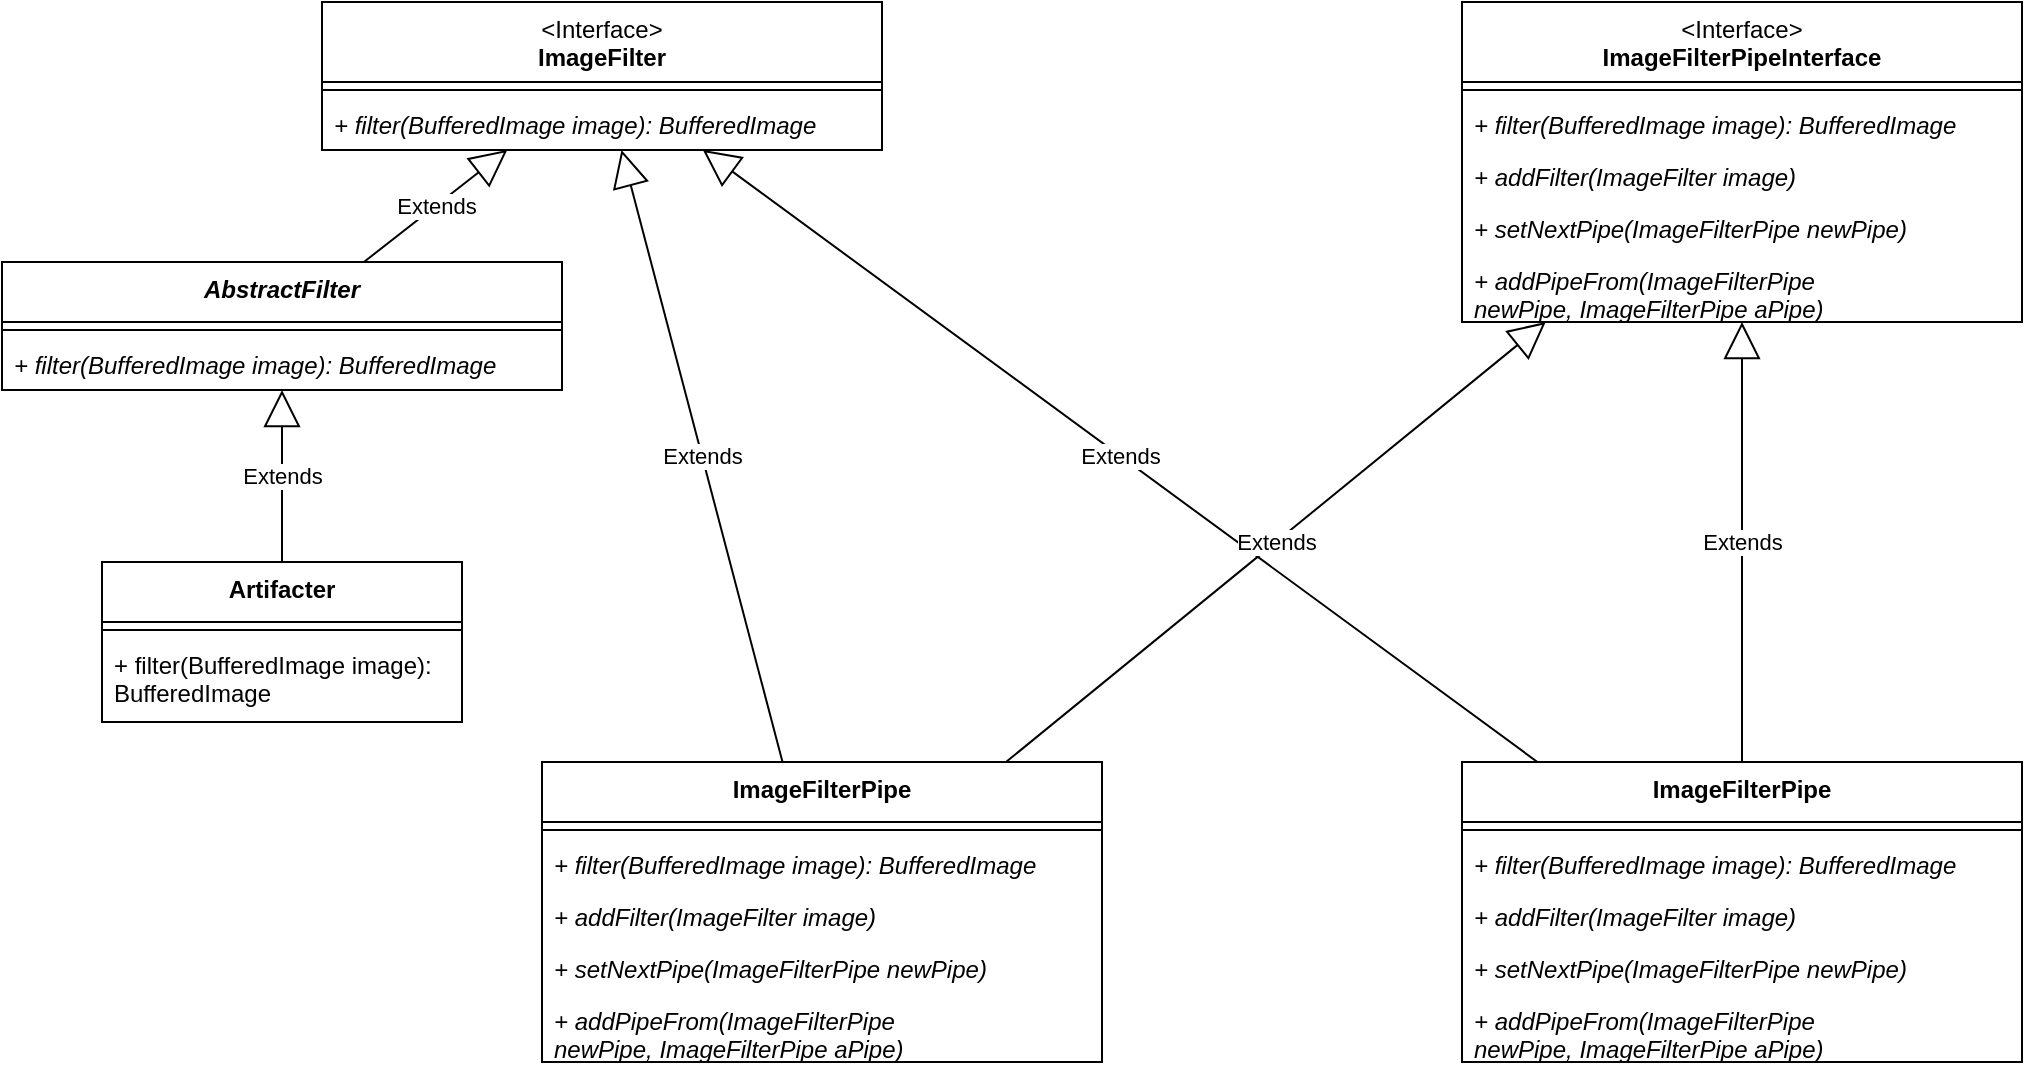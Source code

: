<mxfile version="26.2.14">
  <diagram name="Page-1" id="pUmrEvRPcxrxD352P9Xs">
    <mxGraphModel dx="2272" dy="651" grid="1" gridSize="10" guides="1" tooltips="1" connect="1" arrows="1" fold="1" page="1" pageScale="1" pageWidth="1169" pageHeight="827" math="0" shadow="0">
      <root>
        <mxCell id="0" />
        <mxCell id="1" parent="0" />
        <mxCell id="L1TldIx-KPI5O_lMJ1-w-1" value="&lt;span style=&quot;font-weight: normal;&quot;&gt;&amp;lt;Interface&amp;gt;&lt;/span&gt;&lt;br&gt;ImageFilter" style="swimlane;fontStyle=1;align=center;verticalAlign=top;childLayout=stackLayout;horizontal=1;startSize=40;horizontalStack=0;resizeParent=1;resizeParentMax=0;resizeLast=0;collapsible=1;marginBottom=0;whiteSpace=wrap;html=1;" vertex="1" parent="1">
          <mxGeometry x="80" y="80" width="280" height="74" as="geometry" />
        </mxCell>
        <mxCell id="L1TldIx-KPI5O_lMJ1-w-3" value="" style="line;strokeWidth=1;fillColor=none;align=left;verticalAlign=middle;spacingTop=-1;spacingLeft=3;spacingRight=3;rotatable=0;labelPosition=right;points=[];portConstraint=eastwest;strokeColor=inherit;" vertex="1" parent="L1TldIx-KPI5O_lMJ1-w-1">
          <mxGeometry y="40" width="280" height="8" as="geometry" />
        </mxCell>
        <mxCell id="L1TldIx-KPI5O_lMJ1-w-4" value="&lt;i&gt;+ filter(BufferedImage image): BufferedImage&lt;/i&gt;" style="text;strokeColor=none;fillColor=none;align=left;verticalAlign=top;spacingLeft=4;spacingRight=4;overflow=hidden;rotatable=0;points=[[0,0.5],[1,0.5]];portConstraint=eastwest;whiteSpace=wrap;html=1;" vertex="1" parent="L1TldIx-KPI5O_lMJ1-w-1">
          <mxGeometry y="48" width="280" height="26" as="geometry" />
        </mxCell>
        <mxCell id="L1TldIx-KPI5O_lMJ1-w-5" value="&lt;i&gt;AbstractFilter&lt;/i&gt;" style="swimlane;fontStyle=1;align=center;verticalAlign=top;childLayout=stackLayout;horizontal=1;startSize=30;horizontalStack=0;resizeParent=1;resizeParentMax=0;resizeLast=0;collapsible=1;marginBottom=0;whiteSpace=wrap;html=1;" vertex="1" parent="1">
          <mxGeometry x="-80" y="210" width="280" height="64" as="geometry" />
        </mxCell>
        <mxCell id="L1TldIx-KPI5O_lMJ1-w-6" value="" style="line;strokeWidth=1;fillColor=none;align=left;verticalAlign=middle;spacingTop=-1;spacingLeft=3;spacingRight=3;rotatable=0;labelPosition=right;points=[];portConstraint=eastwest;strokeColor=inherit;" vertex="1" parent="L1TldIx-KPI5O_lMJ1-w-5">
          <mxGeometry y="30" width="280" height="8" as="geometry" />
        </mxCell>
        <mxCell id="L1TldIx-KPI5O_lMJ1-w-7" value="&lt;i&gt;+ filter(BufferedImage image): BufferedImage&lt;/i&gt;" style="text;strokeColor=none;fillColor=none;align=left;verticalAlign=top;spacingLeft=4;spacingRight=4;overflow=hidden;rotatable=0;points=[[0,0.5],[1,0.5]];portConstraint=eastwest;whiteSpace=wrap;html=1;" vertex="1" parent="L1TldIx-KPI5O_lMJ1-w-5">
          <mxGeometry y="38" width="280" height="26" as="geometry" />
        </mxCell>
        <mxCell id="L1TldIx-KPI5O_lMJ1-w-8" value="Extends" style="endArrow=block;endSize=16;endFill=0;html=1;rounded=0;" edge="1" parent="1" source="L1TldIx-KPI5O_lMJ1-w-5" target="L1TldIx-KPI5O_lMJ1-w-1">
          <mxGeometry width="160" relative="1" as="geometry">
            <mxPoint x="10" y="290" as="sourcePoint" />
            <mxPoint x="170" y="290" as="targetPoint" />
          </mxGeometry>
        </mxCell>
        <mxCell id="L1TldIx-KPI5O_lMJ1-w-9" value="Artifacter" style="swimlane;fontStyle=1;align=center;verticalAlign=top;childLayout=stackLayout;horizontal=1;startSize=30;horizontalStack=0;resizeParent=1;resizeParentMax=0;resizeLast=0;collapsible=1;marginBottom=0;whiteSpace=wrap;html=1;" vertex="1" parent="1">
          <mxGeometry x="-30" y="360" width="180" height="80" as="geometry" />
        </mxCell>
        <mxCell id="L1TldIx-KPI5O_lMJ1-w-10" value="" style="line;strokeWidth=1;fillColor=none;align=left;verticalAlign=middle;spacingTop=-1;spacingLeft=3;spacingRight=3;rotatable=0;labelPosition=right;points=[];portConstraint=eastwest;strokeColor=inherit;" vertex="1" parent="L1TldIx-KPI5O_lMJ1-w-9">
          <mxGeometry y="30" width="180" height="8" as="geometry" />
        </mxCell>
        <mxCell id="L1TldIx-KPI5O_lMJ1-w-11" value="&lt;span&gt;+ filter(BufferedImage image): BufferedImage&lt;/span&gt;" style="text;strokeColor=none;fillColor=none;align=left;verticalAlign=top;spacingLeft=4;spacingRight=4;overflow=hidden;rotatable=0;points=[[0,0.5],[1,0.5]];portConstraint=eastwest;whiteSpace=wrap;html=1;fontStyle=0" vertex="1" parent="L1TldIx-KPI5O_lMJ1-w-9">
          <mxGeometry y="38" width="180" height="42" as="geometry" />
        </mxCell>
        <mxCell id="L1TldIx-KPI5O_lMJ1-w-13" value="Extends" style="endArrow=block;endSize=16;endFill=0;html=1;rounded=0;" edge="1" parent="1" source="L1TldIx-KPI5O_lMJ1-w-9" target="L1TldIx-KPI5O_lMJ1-w-5">
          <mxGeometry width="160" relative="1" as="geometry">
            <mxPoint x="300" y="340" as="sourcePoint" />
            <mxPoint x="460" y="340" as="targetPoint" />
          </mxGeometry>
        </mxCell>
        <mxCell id="L1TldIx-KPI5O_lMJ1-w-14" value="&lt;span style=&quot;font-weight: normal;&quot;&gt;&amp;lt;Interface&amp;gt;&lt;/span&gt;&lt;br&gt;ImageFilterPipeInterface" style="swimlane;fontStyle=1;align=center;verticalAlign=top;childLayout=stackLayout;horizontal=1;startSize=40;horizontalStack=0;resizeParent=1;resizeParentMax=0;resizeLast=0;collapsible=1;marginBottom=0;whiteSpace=wrap;html=1;" vertex="1" parent="1">
          <mxGeometry x="650" y="80" width="280" height="160" as="geometry" />
        </mxCell>
        <mxCell id="L1TldIx-KPI5O_lMJ1-w-15" value="" style="line;strokeWidth=1;fillColor=none;align=left;verticalAlign=middle;spacingTop=-1;spacingLeft=3;spacingRight=3;rotatable=0;labelPosition=right;points=[];portConstraint=eastwest;strokeColor=inherit;" vertex="1" parent="L1TldIx-KPI5O_lMJ1-w-14">
          <mxGeometry y="40" width="280" height="8" as="geometry" />
        </mxCell>
        <mxCell id="L1TldIx-KPI5O_lMJ1-w-16" value="&lt;i&gt;+ filter(BufferedImage image): BufferedImage&lt;/i&gt;" style="text;strokeColor=none;fillColor=none;align=left;verticalAlign=top;spacingLeft=4;spacingRight=4;overflow=hidden;rotatable=0;points=[[0,0.5],[1,0.5]];portConstraint=eastwest;whiteSpace=wrap;html=1;" vertex="1" parent="L1TldIx-KPI5O_lMJ1-w-14">
          <mxGeometry y="48" width="280" height="26" as="geometry" />
        </mxCell>
        <mxCell id="L1TldIx-KPI5O_lMJ1-w-17" value="&lt;i&gt;+ addFilter(ImageFilter image)&lt;/i&gt;" style="text;strokeColor=none;fillColor=none;align=left;verticalAlign=top;spacingLeft=4;spacingRight=4;overflow=hidden;rotatable=0;points=[[0,0.5],[1,0.5]];portConstraint=eastwest;whiteSpace=wrap;html=1;" vertex="1" parent="L1TldIx-KPI5O_lMJ1-w-14">
          <mxGeometry y="74" width="280" height="26" as="geometry" />
        </mxCell>
        <mxCell id="L1TldIx-KPI5O_lMJ1-w-18" value="&lt;i&gt;+ setNextPipe(ImageFilterPipe newPipe)&lt;/i&gt;" style="text;strokeColor=none;fillColor=none;align=left;verticalAlign=top;spacingLeft=4;spacingRight=4;overflow=hidden;rotatable=0;points=[[0,0.5],[1,0.5]];portConstraint=eastwest;whiteSpace=wrap;html=1;" vertex="1" parent="L1TldIx-KPI5O_lMJ1-w-14">
          <mxGeometry y="100" width="280" height="26" as="geometry" />
        </mxCell>
        <mxCell id="L1TldIx-KPI5O_lMJ1-w-19" value="&lt;i&gt;+ addPipeFrom(&lt;/i&gt;&lt;i&gt;ImageFilterPipe newPipe,&amp;nbsp;&lt;/i&gt;&lt;i&gt;ImageFilterPipe aPipe&lt;/i&gt;&lt;i&gt;)&lt;/i&gt;" style="text;strokeColor=none;fillColor=none;align=left;verticalAlign=top;spacingLeft=4;spacingRight=4;overflow=hidden;rotatable=0;points=[[0,0.5],[1,0.5]];portConstraint=eastwest;whiteSpace=wrap;html=1;" vertex="1" parent="L1TldIx-KPI5O_lMJ1-w-14">
          <mxGeometry y="126" width="280" height="34" as="geometry" />
        </mxCell>
        <mxCell id="L1TldIx-KPI5O_lMJ1-w-20" value="ImageFilterPipe" style="swimlane;fontStyle=1;align=center;verticalAlign=top;childLayout=stackLayout;horizontal=1;startSize=30;horizontalStack=0;resizeParent=1;resizeParentMax=0;resizeLast=0;collapsible=1;marginBottom=0;whiteSpace=wrap;html=1;" vertex="1" parent="1">
          <mxGeometry x="650" y="460" width="280" height="150" as="geometry" />
        </mxCell>
        <mxCell id="L1TldIx-KPI5O_lMJ1-w-21" value="" style="line;strokeWidth=1;fillColor=none;align=left;verticalAlign=middle;spacingTop=-1;spacingLeft=3;spacingRight=3;rotatable=0;labelPosition=right;points=[];portConstraint=eastwest;strokeColor=inherit;" vertex="1" parent="L1TldIx-KPI5O_lMJ1-w-20">
          <mxGeometry y="30" width="280" height="8" as="geometry" />
        </mxCell>
        <mxCell id="L1TldIx-KPI5O_lMJ1-w-22" value="&lt;i&gt;+ filter(BufferedImage image): BufferedImage&lt;/i&gt;" style="text;strokeColor=none;fillColor=none;align=left;verticalAlign=top;spacingLeft=4;spacingRight=4;overflow=hidden;rotatable=0;points=[[0,0.5],[1,0.5]];portConstraint=eastwest;whiteSpace=wrap;html=1;" vertex="1" parent="L1TldIx-KPI5O_lMJ1-w-20">
          <mxGeometry y="38" width="280" height="26" as="geometry" />
        </mxCell>
        <mxCell id="L1TldIx-KPI5O_lMJ1-w-23" value="&lt;i&gt;+ addFilter(ImageFilter image)&lt;/i&gt;" style="text;strokeColor=none;fillColor=none;align=left;verticalAlign=top;spacingLeft=4;spacingRight=4;overflow=hidden;rotatable=0;points=[[0,0.5],[1,0.5]];portConstraint=eastwest;whiteSpace=wrap;html=1;" vertex="1" parent="L1TldIx-KPI5O_lMJ1-w-20">
          <mxGeometry y="64" width="280" height="26" as="geometry" />
        </mxCell>
        <mxCell id="L1TldIx-KPI5O_lMJ1-w-24" value="&lt;i&gt;+ setNextPipe(ImageFilterPipe newPipe)&lt;/i&gt;" style="text;strokeColor=none;fillColor=none;align=left;verticalAlign=top;spacingLeft=4;spacingRight=4;overflow=hidden;rotatable=0;points=[[0,0.5],[1,0.5]];portConstraint=eastwest;whiteSpace=wrap;html=1;" vertex="1" parent="L1TldIx-KPI5O_lMJ1-w-20">
          <mxGeometry y="90" width="280" height="26" as="geometry" />
        </mxCell>
        <mxCell id="L1TldIx-KPI5O_lMJ1-w-25" value="&lt;i&gt;+ addPipeFrom(&lt;/i&gt;&lt;i&gt;ImageFilterPipe newPipe,&amp;nbsp;&lt;/i&gt;&lt;i&gt;ImageFilterPipe aPipe&lt;/i&gt;&lt;i&gt;)&lt;/i&gt;" style="text;strokeColor=none;fillColor=none;align=left;verticalAlign=top;spacingLeft=4;spacingRight=4;overflow=hidden;rotatable=0;points=[[0,0.5],[1,0.5]];portConstraint=eastwest;whiteSpace=wrap;html=1;" vertex="1" parent="L1TldIx-KPI5O_lMJ1-w-20">
          <mxGeometry y="116" width="280" height="34" as="geometry" />
        </mxCell>
        <mxCell id="L1TldIx-KPI5O_lMJ1-w-26" value="Extends" style="endArrow=block;endSize=16;endFill=0;html=1;rounded=0;" edge="1" parent="1" source="L1TldIx-KPI5O_lMJ1-w-20" target="L1TldIx-KPI5O_lMJ1-w-14">
          <mxGeometry width="160" relative="1" as="geometry">
            <mxPoint x="300" y="340" as="sourcePoint" />
            <mxPoint x="460" y="340" as="targetPoint" />
          </mxGeometry>
        </mxCell>
        <mxCell id="L1TldIx-KPI5O_lMJ1-w-27" value="Extends" style="endArrow=block;endSize=16;endFill=0;html=1;rounded=0;" edge="1" parent="1" source="L1TldIx-KPI5O_lMJ1-w-20" target="L1TldIx-KPI5O_lMJ1-w-1">
          <mxGeometry width="160" relative="1" as="geometry">
            <mxPoint x="300" y="340" as="sourcePoint" />
            <mxPoint x="460" y="340" as="targetPoint" />
          </mxGeometry>
        </mxCell>
        <mxCell id="L1TldIx-KPI5O_lMJ1-w-28" value="ImageFilterPipe" style="swimlane;fontStyle=1;align=center;verticalAlign=top;childLayout=stackLayout;horizontal=1;startSize=30;horizontalStack=0;resizeParent=1;resizeParentMax=0;resizeLast=0;collapsible=1;marginBottom=0;whiteSpace=wrap;html=1;" vertex="1" parent="1">
          <mxGeometry x="190" y="460" width="280" height="150" as="geometry" />
        </mxCell>
        <mxCell id="L1TldIx-KPI5O_lMJ1-w-29" value="" style="line;strokeWidth=1;fillColor=none;align=left;verticalAlign=middle;spacingTop=-1;spacingLeft=3;spacingRight=3;rotatable=0;labelPosition=right;points=[];portConstraint=eastwest;strokeColor=inherit;" vertex="1" parent="L1TldIx-KPI5O_lMJ1-w-28">
          <mxGeometry y="30" width="280" height="8" as="geometry" />
        </mxCell>
        <mxCell id="L1TldIx-KPI5O_lMJ1-w-30" value="&lt;i&gt;+ filter(BufferedImage image): BufferedImage&lt;/i&gt;" style="text;strokeColor=none;fillColor=none;align=left;verticalAlign=top;spacingLeft=4;spacingRight=4;overflow=hidden;rotatable=0;points=[[0,0.5],[1,0.5]];portConstraint=eastwest;whiteSpace=wrap;html=1;" vertex="1" parent="L1TldIx-KPI5O_lMJ1-w-28">
          <mxGeometry y="38" width="280" height="26" as="geometry" />
        </mxCell>
        <mxCell id="L1TldIx-KPI5O_lMJ1-w-31" value="&lt;i&gt;+ addFilter(ImageFilter image)&lt;/i&gt;" style="text;strokeColor=none;fillColor=none;align=left;verticalAlign=top;spacingLeft=4;spacingRight=4;overflow=hidden;rotatable=0;points=[[0,0.5],[1,0.5]];portConstraint=eastwest;whiteSpace=wrap;html=1;" vertex="1" parent="L1TldIx-KPI5O_lMJ1-w-28">
          <mxGeometry y="64" width="280" height="26" as="geometry" />
        </mxCell>
        <mxCell id="L1TldIx-KPI5O_lMJ1-w-32" value="&lt;i&gt;+ setNextPipe(ImageFilterPipe newPipe)&lt;/i&gt;" style="text;strokeColor=none;fillColor=none;align=left;verticalAlign=top;spacingLeft=4;spacingRight=4;overflow=hidden;rotatable=0;points=[[0,0.5],[1,0.5]];portConstraint=eastwest;whiteSpace=wrap;html=1;" vertex="1" parent="L1TldIx-KPI5O_lMJ1-w-28">
          <mxGeometry y="90" width="280" height="26" as="geometry" />
        </mxCell>
        <mxCell id="L1TldIx-KPI5O_lMJ1-w-33" value="&lt;i&gt;+ addPipeFrom(&lt;/i&gt;&lt;i&gt;ImageFilterPipe newPipe,&amp;nbsp;&lt;/i&gt;&lt;i&gt;ImageFilterPipe aPipe&lt;/i&gt;&lt;i&gt;)&lt;/i&gt;" style="text;strokeColor=none;fillColor=none;align=left;verticalAlign=top;spacingLeft=4;spacingRight=4;overflow=hidden;rotatable=0;points=[[0,0.5],[1,0.5]];portConstraint=eastwest;whiteSpace=wrap;html=1;" vertex="1" parent="L1TldIx-KPI5O_lMJ1-w-28">
          <mxGeometry y="116" width="280" height="34" as="geometry" />
        </mxCell>
        <mxCell id="L1TldIx-KPI5O_lMJ1-w-34" value="Extends" style="endArrow=block;endSize=16;endFill=0;html=1;rounded=0;" edge="1" parent="1" source="L1TldIx-KPI5O_lMJ1-w-28" target="L1TldIx-KPI5O_lMJ1-w-14">
          <mxGeometry width="160" relative="1" as="geometry">
            <mxPoint x="300" y="340" as="sourcePoint" />
            <mxPoint x="460" y="340" as="targetPoint" />
          </mxGeometry>
        </mxCell>
        <mxCell id="L1TldIx-KPI5O_lMJ1-w-35" value="Extends" style="endArrow=block;endSize=16;endFill=0;html=1;rounded=0;" edge="1" parent="1" source="L1TldIx-KPI5O_lMJ1-w-28" target="L1TldIx-KPI5O_lMJ1-w-1">
          <mxGeometry width="160" relative="1" as="geometry">
            <mxPoint x="300" y="340" as="sourcePoint" />
            <mxPoint x="460" y="340" as="targetPoint" />
          </mxGeometry>
        </mxCell>
      </root>
    </mxGraphModel>
  </diagram>
</mxfile>
